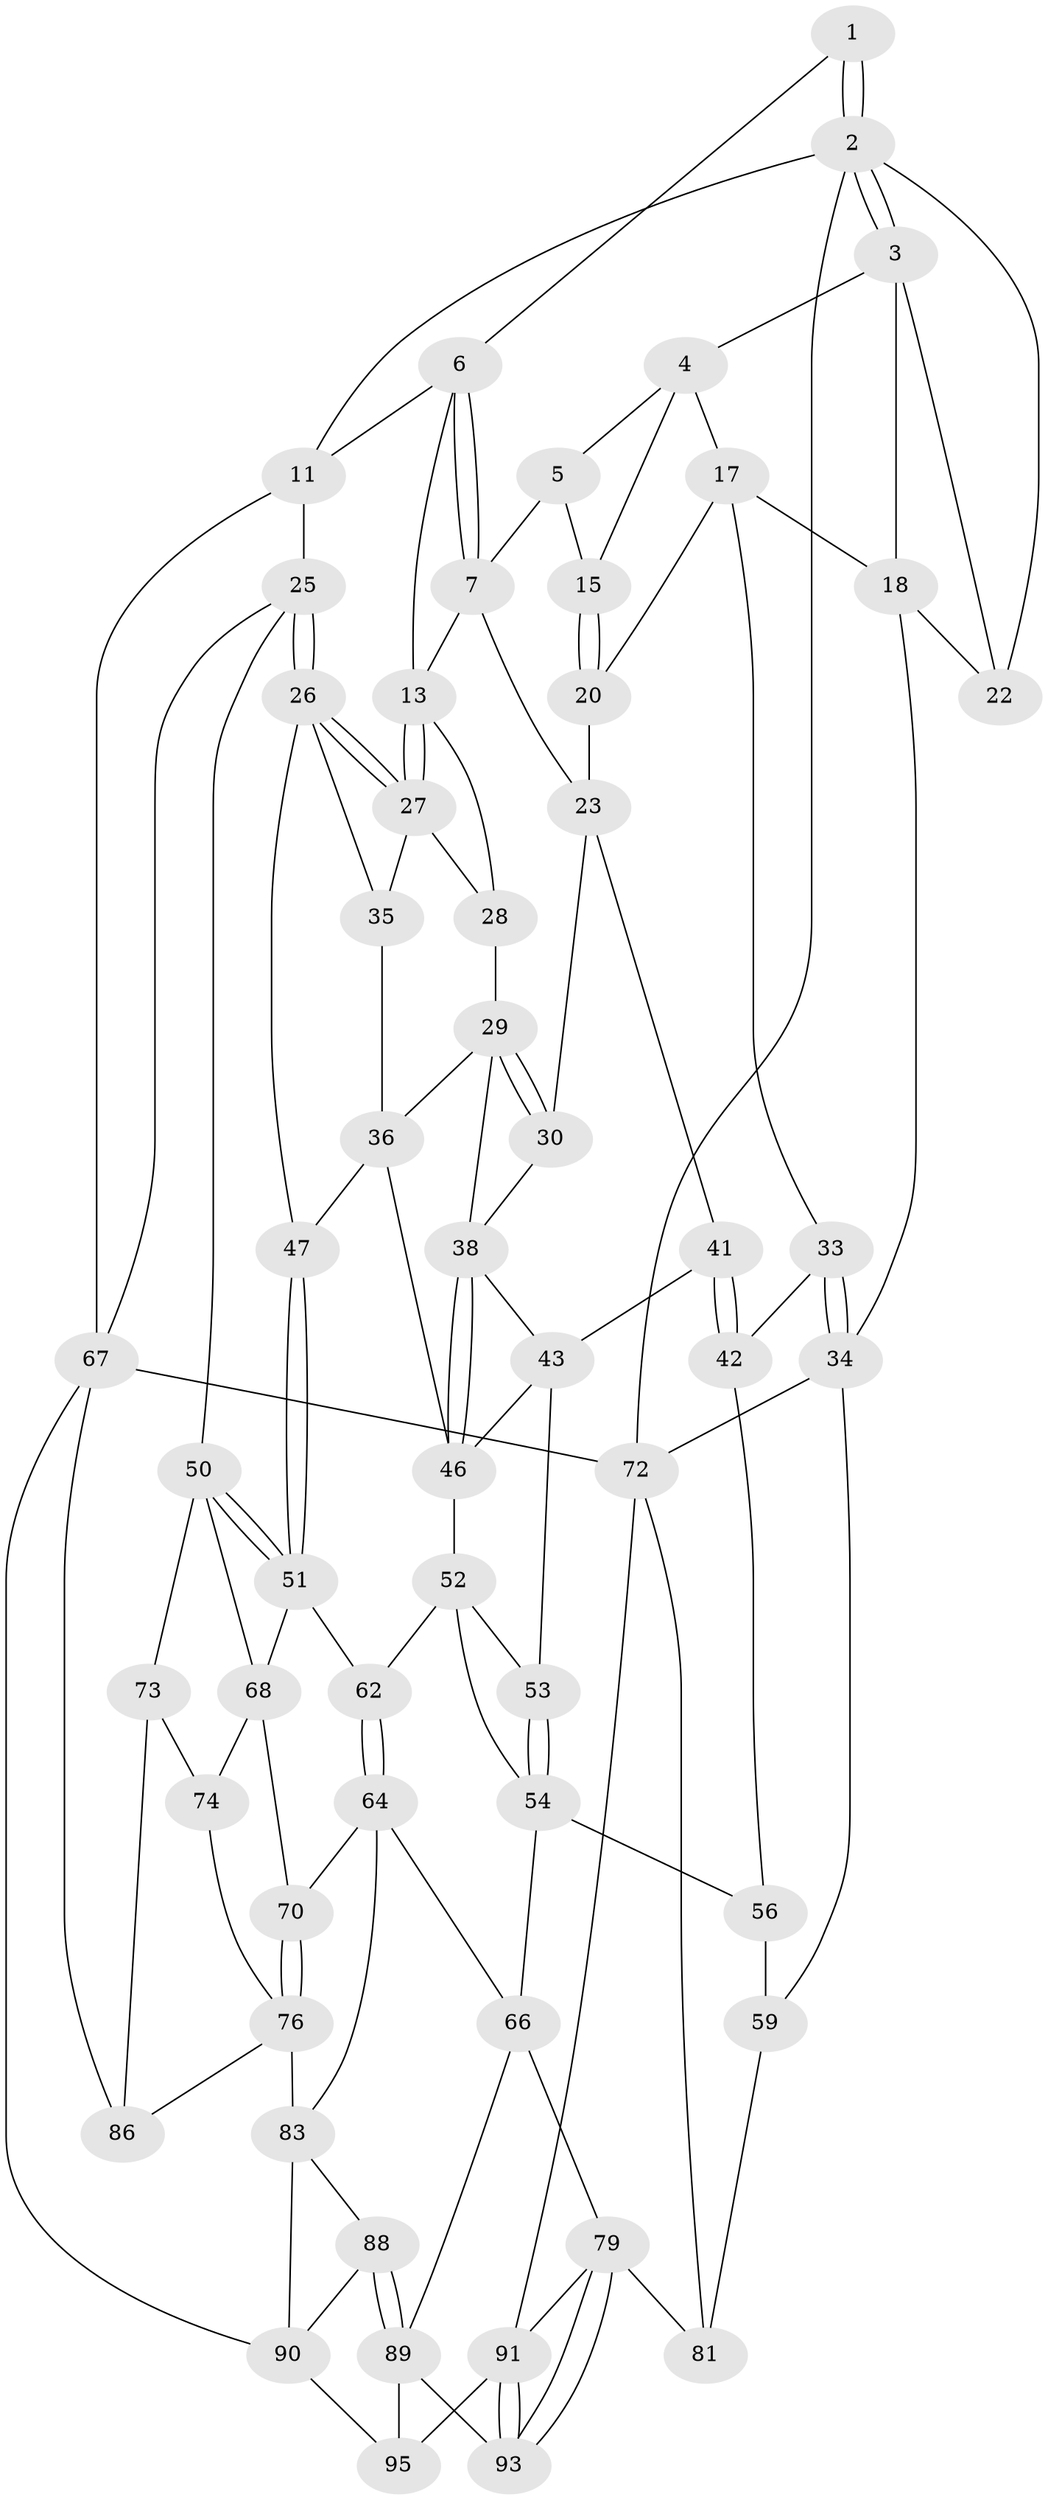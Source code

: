 // original degree distribution, {3: 0.020833333333333332, 6: 0.25, 4: 0.2708333333333333, 5: 0.4583333333333333}
// Generated by graph-tools (version 1.1) at 2025/42/03/06/25 10:42:31]
// undirected, 58 vertices, 124 edges
graph export_dot {
graph [start="1"]
  node [color=gray90,style=filled];
  1 [pos="+0.34708644066156363+0"];
  2 [pos="+0+0",super="+12"];
  3 [pos="+0.05427194623185973+0",super="+19"];
  4 [pos="+0.18525340430523152+0.045032164838705944",super="+16"];
  5 [pos="+0.2861664403713006+0.03187496314016903",super="+9"];
  6 [pos="+0.5109411848881938+0",super="+10"];
  7 [pos="+0.5149407076148765+0",super="+8"];
  11 [pos="+1+0"];
  13 [pos="+0.7779540554781521+0.11763608635475846",super="+14"];
  15 [pos="+0.2924753066810383+0.12686575071958142"];
  17 [pos="+0.17162896058726443+0.20034359163697493",super="+21"];
  18 [pos="+0.13035862953310445+0.20754364019268115",super="+32"];
  20 [pos="+0.24943382357427682+0.26150911789374043"];
  22 [pos="+0+0.067809778741282"];
  23 [pos="+0.46280932868411184+0.17197166387305196",super="+24"];
  25 [pos="+1+0.20470785132452982",super="+49"];
  26 [pos="+1+0.21991071406131688",super="+40"];
  27 [pos="+1+0.2139158733095319",super="+31"];
  28 [pos="+0.7353622714893694+0.16023372677207331"];
  29 [pos="+0.6979474675761294+0.1903107418211859",super="+37"];
  30 [pos="+0.5977116117974532+0.21633482980503313"];
  33 [pos="+0.138856985363296+0.407112680709476"];
  34 [pos="+0+0.47799574798293004",super="+60"];
  35 [pos="+0.8186303608102126+0.27528192597611634"];
  36 [pos="+0.787365034141403+0.3412259700389355",super="+45"];
  38 [pos="+0.7180672406787411+0.3704320503620932",super="+39"];
  41 [pos="+0.3959557247033317+0.3966311675808525"];
  42 [pos="+0.3914249441136211+0.4012963613293714",super="+57"];
  43 [pos="+0.5920841705918758+0.3650178939898946",super="+44"];
  46 [pos="+0.7633643532554856+0.43645993980419634",super="+48"];
  47 [pos="+0.8303527166454575+0.4647193213459132"];
  50 [pos="+1+0.6623443197298098",super="+71"];
  51 [pos="+0.8449005543974287+0.5145964666207978",super="+61"];
  52 [pos="+0.6343139161474108+0.4904680050725981",super="+63"];
  53 [pos="+0.5211346854182184+0.48489451817682777"];
  54 [pos="+0.485755354361433+0.7078256381569016",super="+55"];
  56 [pos="+0.4621379958075097+0.6920503912656095",super="+58"];
  59 [pos="+0.1137368521113558+0.6539797139556018"];
  62 [pos="+0.6806300721414542+0.6232733314242581"];
  64 [pos="+0.6317472494007528+0.6982830866603991",super="+65"];
  66 [pos="+0.49055466880555215+0.7254349873684036",super="+78"];
  67 [pos="+1+1",super="+85"];
  68 [pos="+0.8253509730271619+0.6958568220881464",super="+69"];
  70 [pos="+0.7770802565748118+0.7584580826058851"];
  72 [pos="+0+1",super="+84"];
  73 [pos="+0.9138115904711153+0.7835796021478312",super="+77"];
  74 [pos="+0.8841799582043083+0.7673384516185225",super="+75"];
  76 [pos="+0.7683922254820786+0.8019287408356159",super="+82"];
  79 [pos="+0.43307741163346214+0.8222393385316187",super="+80"];
  81 [pos="+0.14400916532200683+0.704368883174531"];
  83 [pos="+0.6753177165806312+0.8628209017981544",super="+87"];
  86 [pos="+1+1"];
  88 [pos="+0.5683574069892546+0.9982213068576933"];
  89 [pos="+0.5373404011055177+0.96178050887539",super="+94"];
  90 [pos="+1+1",super="+96"];
  91 [pos="+0.20786935167707074+1",super="+92"];
  93 [pos="+0.389663393061665+0.9441635272608317"];
  95 [pos="+0.3771784524056959+1"];
  1 -- 2;
  1 -- 2;
  1 -- 6;
  2 -- 3;
  2 -- 3;
  2 -- 72;
  2 -- 11;
  2 -- 22;
  3 -- 4;
  3 -- 18;
  3 -- 22;
  4 -- 5;
  4 -- 17;
  4 -- 15;
  5 -- 15;
  5 -- 7;
  6 -- 7;
  6 -- 7;
  6 -- 11;
  6 -- 13;
  7 -- 13;
  7 -- 23;
  11 -- 25;
  11 -- 67;
  13 -- 27;
  13 -- 27;
  13 -- 28;
  15 -- 20;
  15 -- 20;
  17 -- 18;
  17 -- 20;
  17 -- 33;
  18 -- 34;
  18 -- 22;
  20 -- 23;
  23 -- 30;
  23 -- 41;
  25 -- 26;
  25 -- 26;
  25 -- 50;
  25 -- 67;
  26 -- 27;
  26 -- 27;
  26 -- 35;
  26 -- 47;
  27 -- 35;
  27 -- 28;
  28 -- 29;
  29 -- 30;
  29 -- 30;
  29 -- 36;
  29 -- 38;
  30 -- 38;
  33 -- 34;
  33 -- 34;
  33 -- 42;
  34 -- 72;
  34 -- 59;
  35 -- 36;
  36 -- 46;
  36 -- 47;
  38 -- 46;
  38 -- 46;
  38 -- 43;
  41 -- 42;
  41 -- 42;
  41 -- 43;
  42 -- 56 [weight=2];
  43 -- 53;
  43 -- 46;
  46 -- 52;
  47 -- 51;
  47 -- 51;
  50 -- 51;
  50 -- 51;
  50 -- 73;
  50 -- 68;
  51 -- 68;
  51 -- 62;
  52 -- 53;
  52 -- 62;
  52 -- 54;
  53 -- 54;
  53 -- 54;
  54 -- 56;
  54 -- 66;
  56 -- 59;
  59 -- 81;
  62 -- 64;
  62 -- 64;
  64 -- 70;
  64 -- 66;
  64 -- 83;
  66 -- 89;
  66 -- 79;
  67 -- 72;
  67 -- 90;
  67 -- 86;
  68 -- 74;
  68 -- 70;
  70 -- 76;
  70 -- 76;
  72 -- 81;
  72 -- 91;
  73 -- 74 [weight=2];
  73 -- 86;
  74 -- 76;
  76 -- 83;
  76 -- 86;
  79 -- 93;
  79 -- 93;
  79 -- 81;
  79 -- 91;
  83 -- 88;
  83 -- 90;
  88 -- 89;
  88 -- 89;
  88 -- 90;
  89 -- 93;
  89 -- 95;
  90 -- 95;
  91 -- 93;
  91 -- 93;
  91 -- 95;
}
